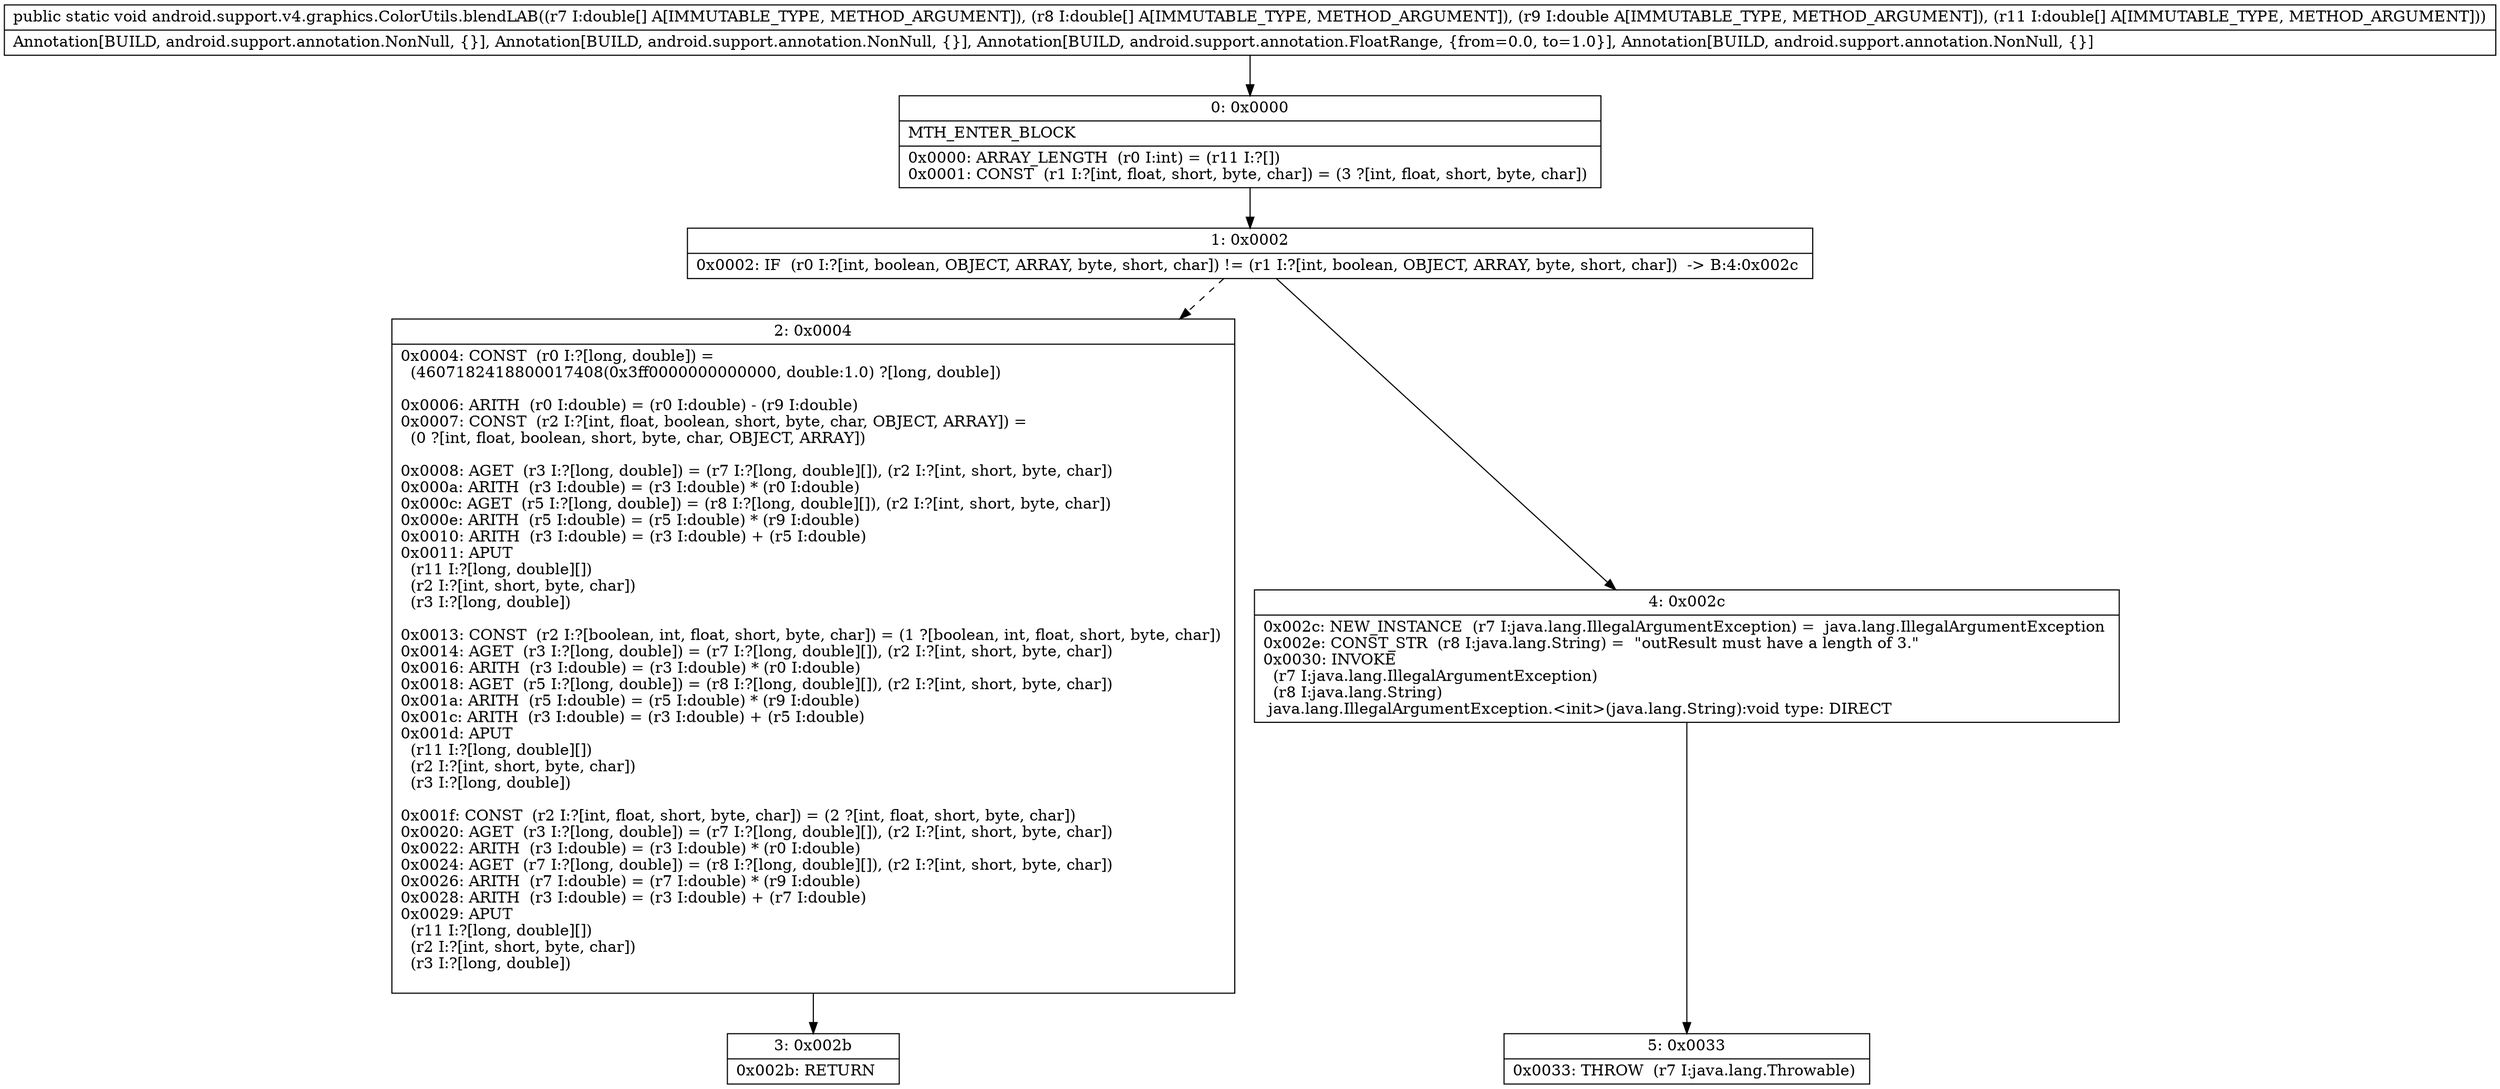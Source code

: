 digraph "CFG forandroid.support.v4.graphics.ColorUtils.blendLAB([D[DD[D)V" {
Node_0 [shape=record,label="{0\:\ 0x0000|MTH_ENTER_BLOCK\l|0x0000: ARRAY_LENGTH  (r0 I:int) = (r11 I:?[]) \l0x0001: CONST  (r1 I:?[int, float, short, byte, char]) = (3 ?[int, float, short, byte, char]) \l}"];
Node_1 [shape=record,label="{1\:\ 0x0002|0x0002: IF  (r0 I:?[int, boolean, OBJECT, ARRAY, byte, short, char]) != (r1 I:?[int, boolean, OBJECT, ARRAY, byte, short, char])  \-\> B:4:0x002c \l}"];
Node_2 [shape=record,label="{2\:\ 0x0004|0x0004: CONST  (r0 I:?[long, double]) = \l  (4607182418800017408(0x3ff0000000000000, double:1.0) ?[long, double])\l \l0x0006: ARITH  (r0 I:double) = (r0 I:double) \- (r9 I:double) \l0x0007: CONST  (r2 I:?[int, float, boolean, short, byte, char, OBJECT, ARRAY]) = \l  (0 ?[int, float, boolean, short, byte, char, OBJECT, ARRAY])\l \l0x0008: AGET  (r3 I:?[long, double]) = (r7 I:?[long, double][]), (r2 I:?[int, short, byte, char]) \l0x000a: ARITH  (r3 I:double) = (r3 I:double) * (r0 I:double) \l0x000c: AGET  (r5 I:?[long, double]) = (r8 I:?[long, double][]), (r2 I:?[int, short, byte, char]) \l0x000e: ARITH  (r5 I:double) = (r5 I:double) * (r9 I:double) \l0x0010: ARITH  (r3 I:double) = (r3 I:double) + (r5 I:double) \l0x0011: APUT  \l  (r11 I:?[long, double][])\l  (r2 I:?[int, short, byte, char])\l  (r3 I:?[long, double])\l \l0x0013: CONST  (r2 I:?[boolean, int, float, short, byte, char]) = (1 ?[boolean, int, float, short, byte, char]) \l0x0014: AGET  (r3 I:?[long, double]) = (r7 I:?[long, double][]), (r2 I:?[int, short, byte, char]) \l0x0016: ARITH  (r3 I:double) = (r3 I:double) * (r0 I:double) \l0x0018: AGET  (r5 I:?[long, double]) = (r8 I:?[long, double][]), (r2 I:?[int, short, byte, char]) \l0x001a: ARITH  (r5 I:double) = (r5 I:double) * (r9 I:double) \l0x001c: ARITH  (r3 I:double) = (r3 I:double) + (r5 I:double) \l0x001d: APUT  \l  (r11 I:?[long, double][])\l  (r2 I:?[int, short, byte, char])\l  (r3 I:?[long, double])\l \l0x001f: CONST  (r2 I:?[int, float, short, byte, char]) = (2 ?[int, float, short, byte, char]) \l0x0020: AGET  (r3 I:?[long, double]) = (r7 I:?[long, double][]), (r2 I:?[int, short, byte, char]) \l0x0022: ARITH  (r3 I:double) = (r3 I:double) * (r0 I:double) \l0x0024: AGET  (r7 I:?[long, double]) = (r8 I:?[long, double][]), (r2 I:?[int, short, byte, char]) \l0x0026: ARITH  (r7 I:double) = (r7 I:double) * (r9 I:double) \l0x0028: ARITH  (r3 I:double) = (r3 I:double) + (r7 I:double) \l0x0029: APUT  \l  (r11 I:?[long, double][])\l  (r2 I:?[int, short, byte, char])\l  (r3 I:?[long, double])\l \l}"];
Node_3 [shape=record,label="{3\:\ 0x002b|0x002b: RETURN   \l}"];
Node_4 [shape=record,label="{4\:\ 0x002c|0x002c: NEW_INSTANCE  (r7 I:java.lang.IllegalArgumentException) =  java.lang.IllegalArgumentException \l0x002e: CONST_STR  (r8 I:java.lang.String) =  \"outResult must have a length of 3.\" \l0x0030: INVOKE  \l  (r7 I:java.lang.IllegalArgumentException)\l  (r8 I:java.lang.String)\l java.lang.IllegalArgumentException.\<init\>(java.lang.String):void type: DIRECT \l}"];
Node_5 [shape=record,label="{5\:\ 0x0033|0x0033: THROW  (r7 I:java.lang.Throwable) \l}"];
MethodNode[shape=record,label="{public static void android.support.v4.graphics.ColorUtils.blendLAB((r7 I:double[] A[IMMUTABLE_TYPE, METHOD_ARGUMENT]), (r8 I:double[] A[IMMUTABLE_TYPE, METHOD_ARGUMENT]), (r9 I:double A[IMMUTABLE_TYPE, METHOD_ARGUMENT]), (r11 I:double[] A[IMMUTABLE_TYPE, METHOD_ARGUMENT]))  | Annotation[BUILD, android.support.annotation.NonNull, \{\}], Annotation[BUILD, android.support.annotation.NonNull, \{\}], Annotation[BUILD, android.support.annotation.FloatRange, \{from=0.0, to=1.0\}], Annotation[BUILD, android.support.annotation.NonNull, \{\}]\l}"];
MethodNode -> Node_0;
Node_0 -> Node_1;
Node_1 -> Node_2[style=dashed];
Node_1 -> Node_4;
Node_2 -> Node_3;
Node_4 -> Node_5;
}

